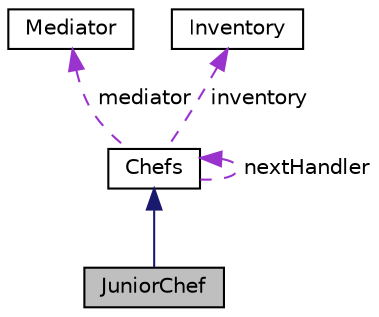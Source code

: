 digraph "JuniorChef"
{
 // LATEX_PDF_SIZE
  edge [fontname="Helvetica",fontsize="10",labelfontname="Helvetica",labelfontsize="10"];
  node [fontname="Helvetica",fontsize="10",shape=record];
  Node1 [label="JuniorChef",height=0.2,width=0.4,color="black", fillcolor="grey75", style="filled", fontcolor="black",tooltip="The JuniorChef class represents a junior chef responsible for preparing dishes."];
  Node2 -> Node1 [dir="back",color="midnightblue",fontsize="10",style="solid",fontname="Helvetica"];
  Node2 [label="Chefs",height=0.2,width=0.4,color="black", fillcolor="white", style="filled",URL="$classChefs.html",tooltip="The Chefs class represents the base class for different chef types in the restaurant."];
  Node3 -> Node2 [dir="back",color="darkorchid3",fontsize="10",style="dashed",label=" mediator" ,fontname="Helvetica"];
  Node3 [label="Mediator",height=0.2,width=0.4,color="black", fillcolor="white", style="filled",URL="$classMediator.html",tooltip="Abstract base class for a mediator that handles communication between chefs."];
  Node4 -> Node2 [dir="back",color="darkorchid3",fontsize="10",style="dashed",label=" inventory" ,fontname="Helvetica"];
  Node4 [label="Inventory",height=0.2,width=0.4,color="black", fillcolor="white", style="filled",URL="$classInventory.html",tooltip=" "];
  Node2 -> Node2 [dir="back",color="darkorchid3",fontsize="10",style="dashed",label=" nextHandler" ,fontname="Helvetica"];
}
